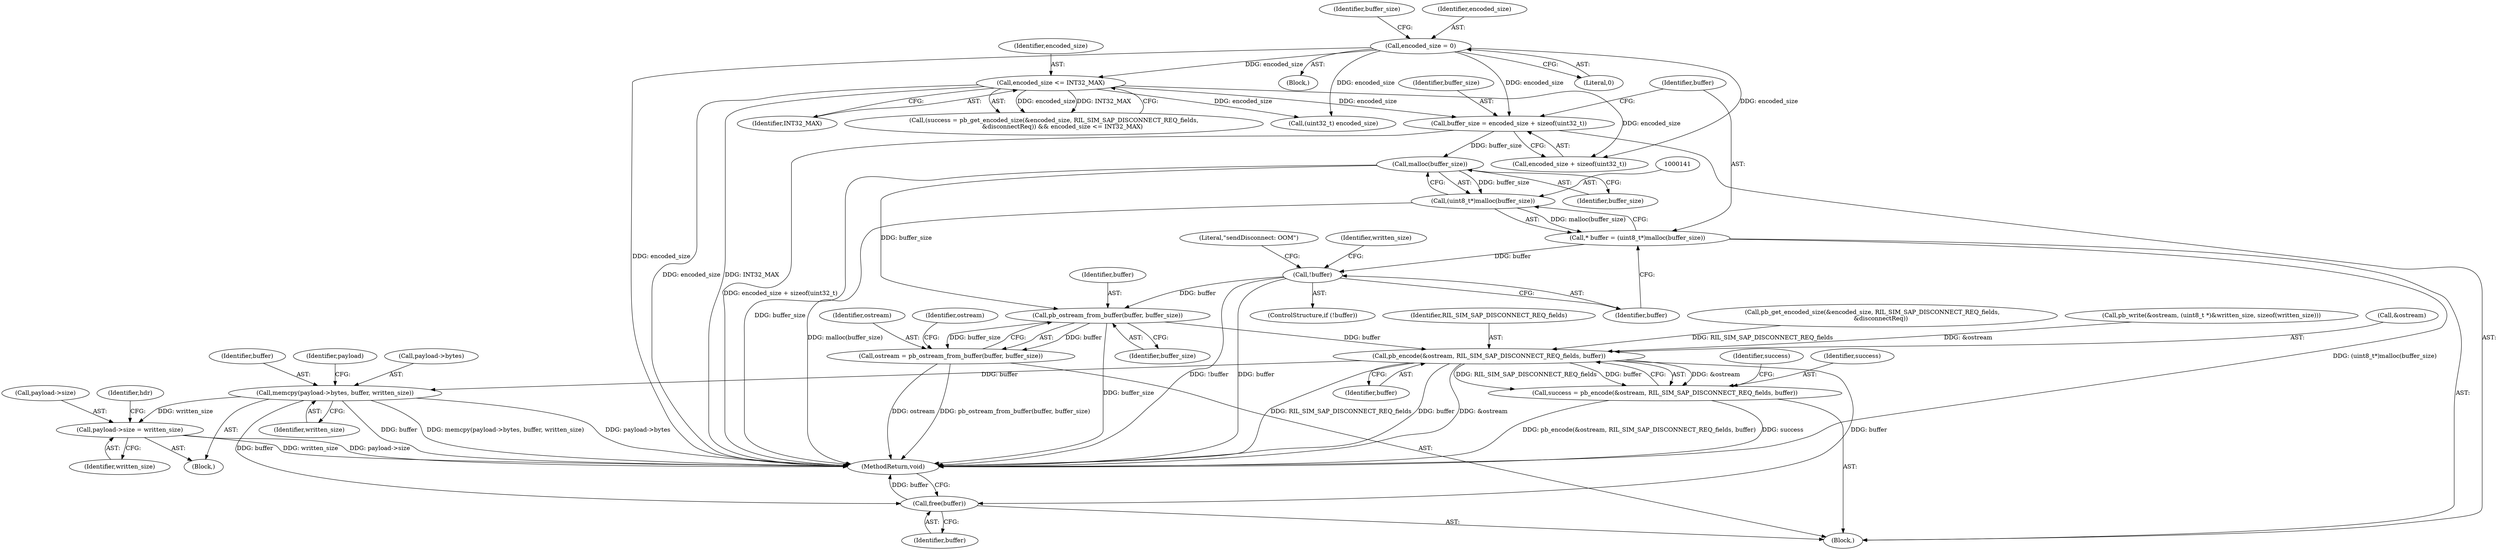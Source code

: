 digraph "0_Android_95610818918f6f11fe7d23aca1380e6c0fac2af0@API" {
"1000142" [label="(Call,malloc(buffer_size))"];
"1000131" [label="(Call,buffer_size = encoded_size + sizeof(uint32_t))"];
"1000103" [label="(Call,encoded_size = 0)"];
"1000127" [label="(Call,encoded_size <= INT32_MAX)"];
"1000140" [label="(Call,(uint8_t*)malloc(buffer_size))"];
"1000138" [label="(Call,* buffer = (uint8_t*)malloc(buffer_size))"];
"1000145" [label="(Call,!buffer)"];
"1000159" [label="(Call,pb_ostream_from_buffer(buffer, buffer_size))"];
"1000157" [label="(Call,ostream = pb_ostream_from_buffer(buffer, buffer_size))"];
"1000173" [label="(Call,pb_encode(&ostream, RIL_SIM_SAP_DISCONNECT_REQ_fields, buffer))"];
"1000171" [label="(Call,success = pb_encode(&ostream, RIL_SIM_SAP_DISCONNECT_REQ_fields, buffer))"];
"1000199" [label="(Call,memcpy(payload->bytes, buffer, written_size))"];
"1000205" [label="(Call,payload->size = written_size)"];
"1000253" [label="(Call,free(buffer))"];
"1000130" [label="(Block,)"];
"1000206" [label="(Call,payload->size)"];
"1000142" [label="(Call,malloc(buffer_size))"];
"1000109" [label="(Identifier,buffer_size)"];
"1000138" [label="(Call,* buffer = (uint8_t*)malloc(buffer_size))"];
"1000204" [label="(Identifier,written_size)"];
"1000101" [label="(Block,)"];
"1000145" [label="(Call,!buffer)"];
"1000199" [label="(Call,memcpy(payload->bytes, buffer, written_size))"];
"1000179" [label="(Identifier,success)"];
"1000157" [label="(Call,ostream = pb_ostream_from_buffer(buffer, buffer_size))"];
"1000144" [label="(ControlStructure,if (!buffer))"];
"1000180" [label="(Block,)"];
"1000127" [label="(Call,encoded_size <= INT32_MAX)"];
"1000212" [label="(Identifier,hdr)"];
"1000205" [label="(Call,payload->size = written_size)"];
"1000174" [label="(Call,&ostream)"];
"1000253" [label="(Call,free(buffer))"];
"1000133" [label="(Call,encoded_size + sizeof(uint32_t))"];
"1000118" [label="(Call,(success = pb_get_encoded_size(&encoded_size, RIL_SIM_SAP_DISCONNECT_REQ_fields,\n         &disconnectReq)) && encoded_size <= INT32_MAX)"];
"1000207" [label="(Identifier,payload)"];
"1000255" [label="(MethodReturn,void)"];
"1000173" [label="(Call,pb_encode(&ostream, RIL_SIM_SAP_DISCONNECT_REQ_fields, buffer))"];
"1000129" [label="(Identifier,INT32_MAX)"];
"1000254" [label="(Identifier,buffer)"];
"1000176" [label="(Identifier,RIL_SIM_SAP_DISCONNECT_REQ_fields)"];
"1000131" [label="(Call,buffer_size = encoded_size + sizeof(uint32_t))"];
"1000152" [label="(Identifier,written_size)"];
"1000200" [label="(Call,payload->bytes)"];
"1000159" [label="(Call,pb_ostream_from_buffer(buffer, buffer_size))"];
"1000128" [label="(Identifier,encoded_size)"];
"1000149" [label="(Literal,\"sendDisconnect: OOM\")"];
"1000172" [label="(Identifier,success)"];
"1000161" [label="(Identifier,buffer_size)"];
"1000158" [label="(Identifier,ostream)"];
"1000203" [label="(Identifier,buffer)"];
"1000177" [label="(Identifier,buffer)"];
"1000209" [label="(Identifier,written_size)"];
"1000121" [label="(Call,pb_get_encoded_size(&encoded_size, RIL_SIM_SAP_DISCONNECT_REQ_fields,\n         &disconnectReq))"];
"1000139" [label="(Identifier,buffer)"];
"1000171" [label="(Call,success = pb_encode(&ostream, RIL_SIM_SAP_DISCONNECT_REQ_fields, buffer))"];
"1000103" [label="(Call,encoded_size = 0)"];
"1000143" [label="(Identifier,buffer_size)"];
"1000154" [label="(Call,(uint32_t) encoded_size)"];
"1000160" [label="(Identifier,buffer)"];
"1000164" [label="(Identifier,ostream)"];
"1000162" [label="(Call,pb_write(&ostream, (uint8_t *)&written_size, sizeof(written_size)))"];
"1000146" [label="(Identifier,buffer)"];
"1000104" [label="(Identifier,encoded_size)"];
"1000132" [label="(Identifier,buffer_size)"];
"1000105" [label="(Literal,0)"];
"1000140" [label="(Call,(uint8_t*)malloc(buffer_size))"];
"1000142" -> "1000140"  [label="AST: "];
"1000142" -> "1000143"  [label="CFG: "];
"1000143" -> "1000142"  [label="AST: "];
"1000140" -> "1000142"  [label="CFG: "];
"1000142" -> "1000255"  [label="DDG: buffer_size"];
"1000142" -> "1000140"  [label="DDG: buffer_size"];
"1000131" -> "1000142"  [label="DDG: buffer_size"];
"1000142" -> "1000159"  [label="DDG: buffer_size"];
"1000131" -> "1000130"  [label="AST: "];
"1000131" -> "1000133"  [label="CFG: "];
"1000132" -> "1000131"  [label="AST: "];
"1000133" -> "1000131"  [label="AST: "];
"1000139" -> "1000131"  [label="CFG: "];
"1000131" -> "1000255"  [label="DDG: encoded_size + sizeof(uint32_t)"];
"1000103" -> "1000131"  [label="DDG: encoded_size"];
"1000127" -> "1000131"  [label="DDG: encoded_size"];
"1000103" -> "1000101"  [label="AST: "];
"1000103" -> "1000105"  [label="CFG: "];
"1000104" -> "1000103"  [label="AST: "];
"1000105" -> "1000103"  [label="AST: "];
"1000109" -> "1000103"  [label="CFG: "];
"1000103" -> "1000255"  [label="DDG: encoded_size"];
"1000103" -> "1000127"  [label="DDG: encoded_size"];
"1000103" -> "1000133"  [label="DDG: encoded_size"];
"1000103" -> "1000154"  [label="DDG: encoded_size"];
"1000127" -> "1000118"  [label="AST: "];
"1000127" -> "1000129"  [label="CFG: "];
"1000128" -> "1000127"  [label="AST: "];
"1000129" -> "1000127"  [label="AST: "];
"1000118" -> "1000127"  [label="CFG: "];
"1000127" -> "1000255"  [label="DDG: INT32_MAX"];
"1000127" -> "1000255"  [label="DDG: encoded_size"];
"1000127" -> "1000118"  [label="DDG: encoded_size"];
"1000127" -> "1000118"  [label="DDG: INT32_MAX"];
"1000127" -> "1000133"  [label="DDG: encoded_size"];
"1000127" -> "1000154"  [label="DDG: encoded_size"];
"1000140" -> "1000138"  [label="AST: "];
"1000141" -> "1000140"  [label="AST: "];
"1000138" -> "1000140"  [label="CFG: "];
"1000140" -> "1000255"  [label="DDG: malloc(buffer_size)"];
"1000140" -> "1000138"  [label="DDG: malloc(buffer_size)"];
"1000138" -> "1000130"  [label="AST: "];
"1000139" -> "1000138"  [label="AST: "];
"1000146" -> "1000138"  [label="CFG: "];
"1000138" -> "1000255"  [label="DDG: (uint8_t*)malloc(buffer_size)"];
"1000138" -> "1000145"  [label="DDG: buffer"];
"1000145" -> "1000144"  [label="AST: "];
"1000145" -> "1000146"  [label="CFG: "];
"1000146" -> "1000145"  [label="AST: "];
"1000149" -> "1000145"  [label="CFG: "];
"1000152" -> "1000145"  [label="CFG: "];
"1000145" -> "1000255"  [label="DDG: !buffer"];
"1000145" -> "1000255"  [label="DDG: buffer"];
"1000145" -> "1000159"  [label="DDG: buffer"];
"1000159" -> "1000157"  [label="AST: "];
"1000159" -> "1000161"  [label="CFG: "];
"1000160" -> "1000159"  [label="AST: "];
"1000161" -> "1000159"  [label="AST: "];
"1000157" -> "1000159"  [label="CFG: "];
"1000159" -> "1000255"  [label="DDG: buffer_size"];
"1000159" -> "1000157"  [label="DDG: buffer"];
"1000159" -> "1000157"  [label="DDG: buffer_size"];
"1000159" -> "1000173"  [label="DDG: buffer"];
"1000157" -> "1000130"  [label="AST: "];
"1000158" -> "1000157"  [label="AST: "];
"1000164" -> "1000157"  [label="CFG: "];
"1000157" -> "1000255"  [label="DDG: pb_ostream_from_buffer(buffer, buffer_size)"];
"1000157" -> "1000255"  [label="DDG: ostream"];
"1000173" -> "1000171"  [label="AST: "];
"1000173" -> "1000177"  [label="CFG: "];
"1000174" -> "1000173"  [label="AST: "];
"1000176" -> "1000173"  [label="AST: "];
"1000177" -> "1000173"  [label="AST: "];
"1000171" -> "1000173"  [label="CFG: "];
"1000173" -> "1000255"  [label="DDG: RIL_SIM_SAP_DISCONNECT_REQ_fields"];
"1000173" -> "1000255"  [label="DDG: buffer"];
"1000173" -> "1000255"  [label="DDG: &ostream"];
"1000173" -> "1000171"  [label="DDG: &ostream"];
"1000173" -> "1000171"  [label="DDG: RIL_SIM_SAP_DISCONNECT_REQ_fields"];
"1000173" -> "1000171"  [label="DDG: buffer"];
"1000162" -> "1000173"  [label="DDG: &ostream"];
"1000121" -> "1000173"  [label="DDG: RIL_SIM_SAP_DISCONNECT_REQ_fields"];
"1000173" -> "1000199"  [label="DDG: buffer"];
"1000173" -> "1000253"  [label="DDG: buffer"];
"1000171" -> "1000130"  [label="AST: "];
"1000172" -> "1000171"  [label="AST: "];
"1000179" -> "1000171"  [label="CFG: "];
"1000171" -> "1000255"  [label="DDG: success"];
"1000171" -> "1000255"  [label="DDG: pb_encode(&ostream, RIL_SIM_SAP_DISCONNECT_REQ_fields, buffer)"];
"1000199" -> "1000180"  [label="AST: "];
"1000199" -> "1000204"  [label="CFG: "];
"1000200" -> "1000199"  [label="AST: "];
"1000203" -> "1000199"  [label="AST: "];
"1000204" -> "1000199"  [label="AST: "];
"1000207" -> "1000199"  [label="CFG: "];
"1000199" -> "1000255"  [label="DDG: payload->bytes"];
"1000199" -> "1000255"  [label="DDG: buffer"];
"1000199" -> "1000255"  [label="DDG: memcpy(payload->bytes, buffer, written_size)"];
"1000199" -> "1000205"  [label="DDG: written_size"];
"1000199" -> "1000253"  [label="DDG: buffer"];
"1000205" -> "1000180"  [label="AST: "];
"1000205" -> "1000209"  [label="CFG: "];
"1000206" -> "1000205"  [label="AST: "];
"1000209" -> "1000205"  [label="AST: "];
"1000212" -> "1000205"  [label="CFG: "];
"1000205" -> "1000255"  [label="DDG: payload->size"];
"1000205" -> "1000255"  [label="DDG: written_size"];
"1000253" -> "1000130"  [label="AST: "];
"1000253" -> "1000254"  [label="CFG: "];
"1000254" -> "1000253"  [label="AST: "];
"1000255" -> "1000253"  [label="CFG: "];
"1000253" -> "1000255"  [label="DDG: buffer"];
}
